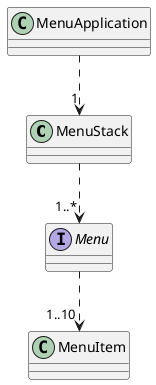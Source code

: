 @startuml
'https://plantuml.com/class-diagram

class MenuStack
class MenuApplication
interface Menu
class MenuItem

MenuApplication ..> "1" MenuStack
MenuStack ..> "1..*" Menu
Menu ..> "1..10" MenuItem

@enduml
